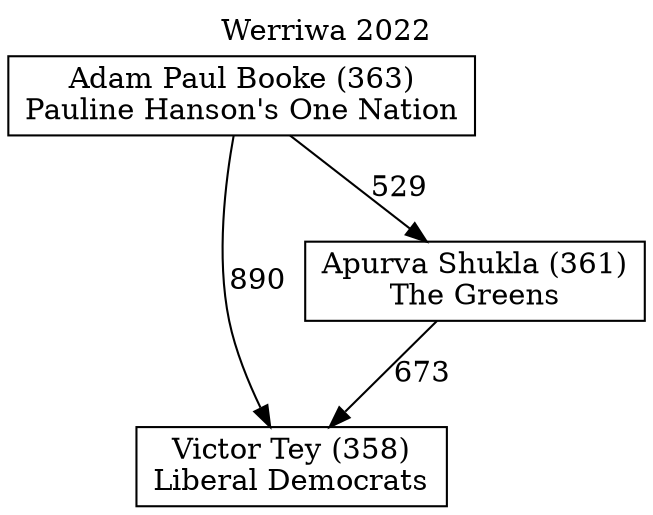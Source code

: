 // House preference flow
digraph "Victor Tey (358)_Werriwa_2022" {
	graph [label="Werriwa 2022" labelloc=t mclimit=10]
	node [shape=box]
	"Victor Tey (358)" [label="Victor Tey (358)
Liberal Democrats"]
	"Apurva Shukla (361)" [label="Apurva Shukla (361)
The Greens"]
	"Adam Paul Booke (363)" [label="Adam Paul Booke (363)
Pauline Hanson's One Nation"]
	"Apurva Shukla (361)" -> "Victor Tey (358)" [label=673]
	"Adam Paul Booke (363)" -> "Apurva Shukla (361)" [label=529]
	"Adam Paul Booke (363)" -> "Victor Tey (358)" [label=890]
}
